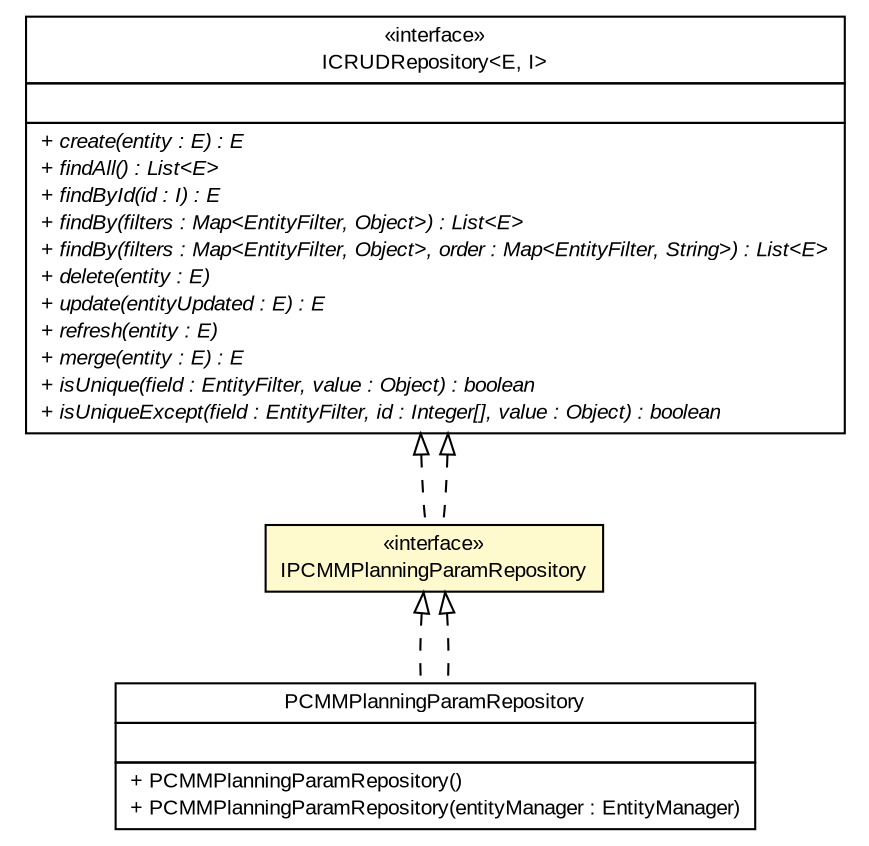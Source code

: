 #!/usr/local/bin/dot
#
# Class diagram 
# Generated by UMLGraph version R5_6-24-gf6e263 (http://www.umlgraph.org/)
#

digraph G {
	edge [fontname="arial",fontsize=10,labelfontname="arial",labelfontsize=10];
	node [fontname="arial",fontsize=10,shape=plaintext];
	nodesep=0.25;
	ranksep=0.5;
	// gov.sandia.cf.dao.ICRUDRepository<E, I>
	c176086 [label=<<table title="gov.sandia.cf.dao.ICRUDRepository" border="0" cellborder="1" cellspacing="0" cellpadding="2" port="p" href="./ICRUDRepository.html">
		<tr><td><table border="0" cellspacing="0" cellpadding="1">
<tr><td align="center" balign="center"> &#171;interface&#187; </td></tr>
<tr><td align="center" balign="center"> ICRUDRepository&lt;E, I&gt; </td></tr>
		</table></td></tr>
		<tr><td><table border="0" cellspacing="0" cellpadding="1">
<tr><td align="left" balign="left">  </td></tr>
		</table></td></tr>
		<tr><td><table border="0" cellspacing="0" cellpadding="1">
<tr><td align="left" balign="left"><font face="arial italic" point-size="10.0"> + create(entity : E) : E </font></td></tr>
<tr><td align="left" balign="left"><font face="arial italic" point-size="10.0"> + findAll() : List&lt;E&gt; </font></td></tr>
<tr><td align="left" balign="left"><font face="arial italic" point-size="10.0"> + findById(id : I) : E </font></td></tr>
<tr><td align="left" balign="left"><font face="arial italic" point-size="10.0"> + findBy(filters : Map&lt;EntityFilter, Object&gt;) : List&lt;E&gt; </font></td></tr>
<tr><td align="left" balign="left"><font face="arial italic" point-size="10.0"> + findBy(filters : Map&lt;EntityFilter, Object&gt;, order : Map&lt;EntityFilter, String&gt;) : List&lt;E&gt; </font></td></tr>
<tr><td align="left" balign="left"><font face="arial italic" point-size="10.0"> + delete(entity : E) </font></td></tr>
<tr><td align="left" balign="left"><font face="arial italic" point-size="10.0"> + update(entityUpdated : E) : E </font></td></tr>
<tr><td align="left" balign="left"><font face="arial italic" point-size="10.0"> + refresh(entity : E) </font></td></tr>
<tr><td align="left" balign="left"><font face="arial italic" point-size="10.0"> + merge(entity : E) : E </font></td></tr>
<tr><td align="left" balign="left"><font face="arial italic" point-size="10.0"> + isUnique(field : EntityFilter, value : Object) : boolean </font></td></tr>
<tr><td align="left" balign="left"><font face="arial italic" point-size="10.0"> + isUniqueExcept(field : EntityFilter, id : Integer[], value : Object) : boolean </font></td></tr>
		</table></td></tr>
		</table>>, URL="./ICRUDRepository.html", fontname="arial", fontcolor="black", fontsize=10.0];
	// gov.sandia.cf.dao.impl.PCMMPlanningParamRepository
	c176123 [label=<<table title="gov.sandia.cf.dao.impl.PCMMPlanningParamRepository" border="0" cellborder="1" cellspacing="0" cellpadding="2" port="p" href="./impl/PCMMPlanningParamRepository.html">
		<tr><td><table border="0" cellspacing="0" cellpadding="1">
<tr><td align="center" balign="center"> PCMMPlanningParamRepository </td></tr>
		</table></td></tr>
		<tr><td><table border="0" cellspacing="0" cellpadding="1">
<tr><td align="left" balign="left">  </td></tr>
		</table></td></tr>
		<tr><td><table border="0" cellspacing="0" cellpadding="1">
<tr><td align="left" balign="left"> + PCMMPlanningParamRepository() </td></tr>
<tr><td align="left" balign="left"> + PCMMPlanningParamRepository(entityManager : EntityManager) </td></tr>
		</table></td></tr>
		</table>>, URL="./impl/PCMMPlanningParamRepository.html", fontname="arial", fontcolor="black", fontsize=10.0];
	// gov.sandia.cf.dao.IPCMMPlanningParamRepository
	c176169 [label=<<table title="gov.sandia.cf.dao.IPCMMPlanningParamRepository" border="0" cellborder="1" cellspacing="0" cellpadding="2" port="p" bgcolor="lemonChiffon" href="./IPCMMPlanningParamRepository.html">
		<tr><td><table border="0" cellspacing="0" cellpadding="1">
<tr><td align="center" balign="center"> &#171;interface&#187; </td></tr>
<tr><td align="center" balign="center"> IPCMMPlanningParamRepository </td></tr>
		</table></td></tr>
		</table>>, URL="./IPCMMPlanningParamRepository.html", fontname="arial", fontcolor="black", fontsize=10.0];
	//gov.sandia.cf.dao.impl.PCMMPlanningParamRepository implements gov.sandia.cf.dao.IPCMMPlanningParamRepository
	c176169:p -> c176123:p [dir=back,arrowtail=empty,style=dashed];
	//gov.sandia.cf.dao.IPCMMPlanningParamRepository implements gov.sandia.cf.dao.ICRUDRepository<E, I>
	c176086:p -> c176169:p [dir=back,arrowtail=empty,style=dashed];
	//gov.sandia.cf.dao.IPCMMPlanningParamRepository implements gov.sandia.cf.dao.ICRUDRepository<E, I>
	c176086:p -> c176169:p [dir=back,arrowtail=empty,style=dashed];
	//gov.sandia.cf.dao.impl.PCMMPlanningParamRepository implements gov.sandia.cf.dao.IPCMMPlanningParamRepository
	c176169:p -> c176123:p [dir=back,arrowtail=empty,style=dashed];
}

